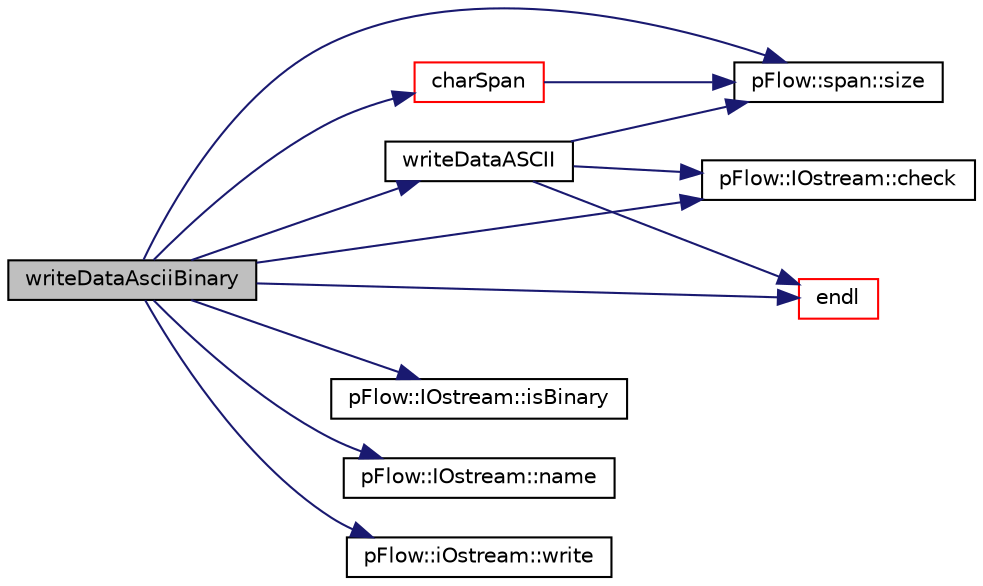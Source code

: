 digraph "writeDataAsciiBinary"
{
 // LATEX_PDF_SIZE
  edge [fontname="Helvetica",fontsize="10",labelfontname="Helvetica",labelfontsize="10"];
  node [fontname="Helvetica",fontsize="10",shape=record];
  rankdir="LR";
  Node1 [label="writeDataAsciiBinary",height=0.2,width=0.4,color="black", fillcolor="grey75", style="filled", fontcolor="black",tooltip=" "];
  Node1 -> Node2 [color="midnightblue",fontsize="10",style="solid",fontname="Helvetica"];
  Node2 [label="charSpan",height=0.2,width=0.4,color="red", fillcolor="white", style="filled",URL="$namespacepFlow.html#a7e4d5909a08c3de9750f00fcb744fb0d",tooltip=" "];
  Node2 -> Node4 [color="midnightblue",fontsize="10",style="solid",fontname="Helvetica"];
  Node4 [label="pFlow::span::size",height=0.2,width=0.4,color="black", fillcolor="white", style="filled",URL="$classpFlow_1_1span.html#a29908231382cfa67191aec2c9f8bca23",tooltip="Returns the number of elements in the span."];
  Node1 -> Node5 [color="midnightblue",fontsize="10",style="solid",fontname="Helvetica"];
  Node5 [label="pFlow::IOstream::check",height=0.2,width=0.4,color="black", fillcolor="white", style="filled",URL="$classpFlow_1_1IOstream.html#a367eb3425fc4e8270e2aa961df8ac8a5",tooltip="Check IOstream status for given operation."];
  Node1 -> Node6 [color="midnightblue",fontsize="10",style="solid",fontname="Helvetica"];
  Node6 [label="endl",height=0.2,width=0.4,color="red", fillcolor="white", style="filled",URL="$namespacepFlow.html#aba8f0c455a3fdb4b05ad33a25b13b189",tooltip="Add newline and flush stream."];
  Node1 -> Node8 [color="midnightblue",fontsize="10",style="solid",fontname="Helvetica"];
  Node8 [label="pFlow::IOstream::isBinary",height=0.2,width=0.4,color="black", fillcolor="white", style="filled",URL="$classpFlow_1_1IOstream.html#aee3ba44cd3f14501633ae2e8ea04b4d0",tooltip="Return true if stream format is binray."];
  Node1 -> Node9 [color="midnightblue",fontsize="10",style="solid",fontname="Helvetica"];
  Node9 [label="pFlow::IOstream::name",height=0.2,width=0.4,color="black", fillcolor="white", style="filled",URL="$classpFlow_1_1IOstream.html#ac9b54653d0ec63ee05f64a185437b335",tooltip="Return the name of the stream."];
  Node1 -> Node4 [color="midnightblue",fontsize="10",style="solid",fontname="Helvetica"];
  Node1 -> Node10 [color="midnightblue",fontsize="10",style="solid",fontname="Helvetica"];
  Node10 [label="pFlow::iOstream::write",height=0.2,width=0.4,color="black", fillcolor="white", style="filled",URL="$classpFlow_1_1iOstream.html#a8da7514808d6493ccfd30582fc945aa1",tooltip="Write token to stream or otherwise handle it."];
  Node1 -> Node11 [color="midnightblue",fontsize="10",style="solid",fontname="Helvetica"];
  Node11 [label="writeDataASCII",height=0.2,width=0.4,color="black", fillcolor="white", style="filled",URL="$namespacepFlow.html#adc05d84cc2a6e479e3098a1cb386a46d",tooltip=" "];
  Node11 -> Node5 [color="midnightblue",fontsize="10",style="solid",fontname="Helvetica"];
  Node11 -> Node6 [color="midnightblue",fontsize="10",style="solid",fontname="Helvetica"];
  Node11 -> Node4 [color="midnightblue",fontsize="10",style="solid",fontname="Helvetica"];
}
